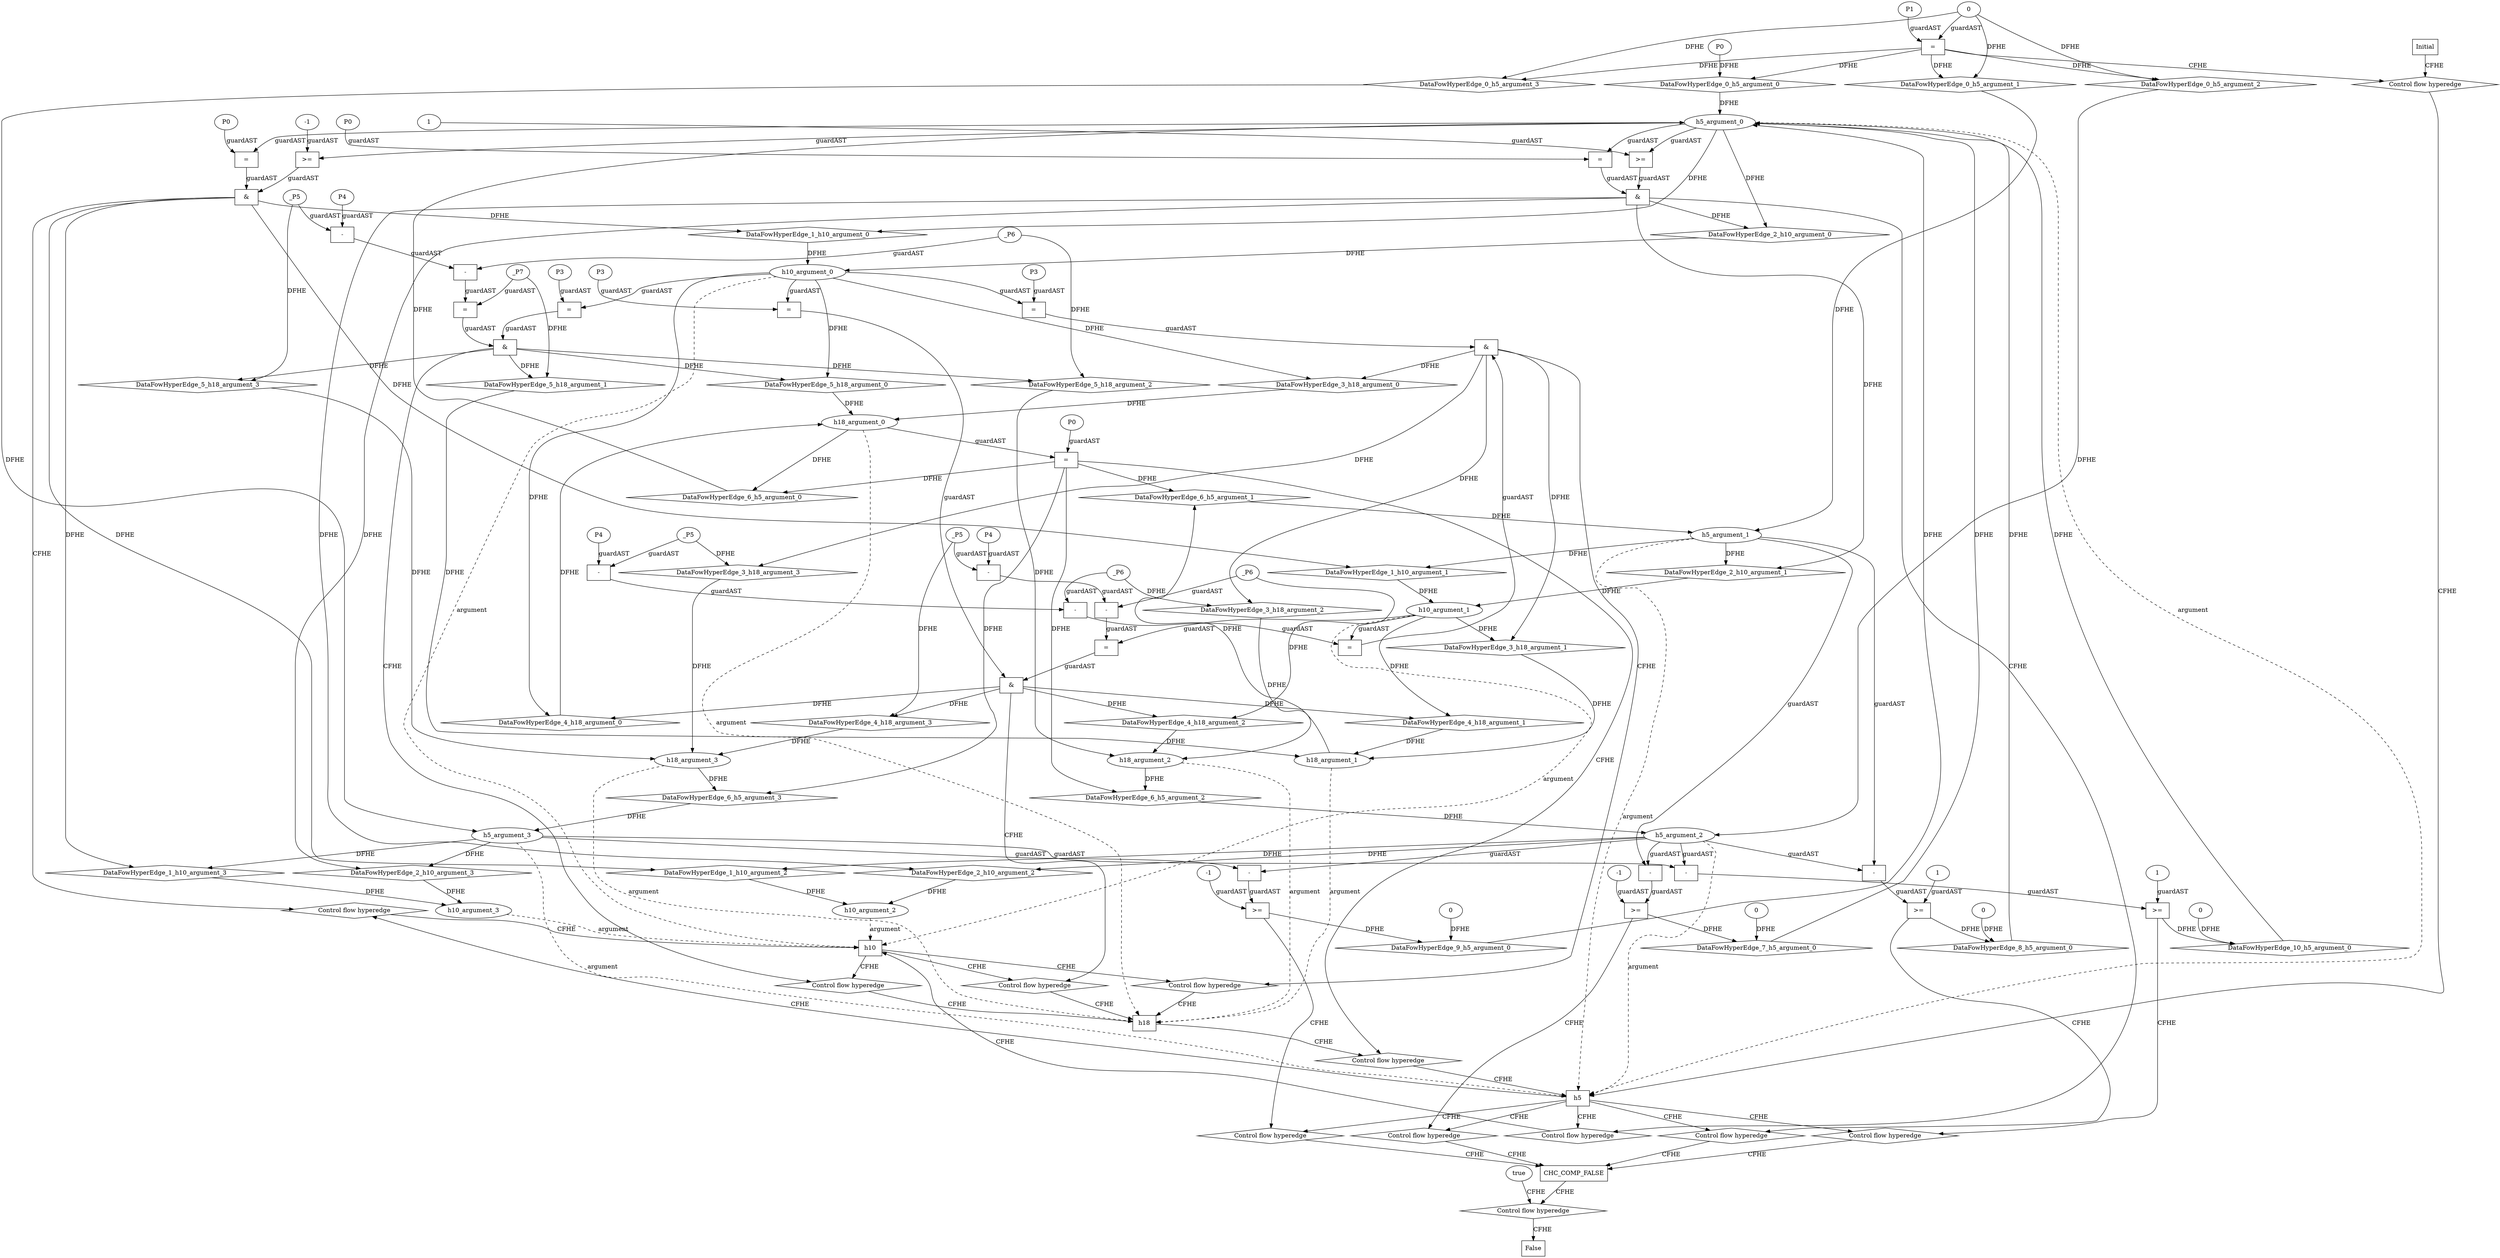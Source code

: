 // Horn Graph
digraph {
	"xxxh5___Initial_0xxxdataFlow_0_node_0" [label="P0"  nodeName="xxxh5___Initial_0xxxdataFlow_0_node_0" class=symbolicConstant GNNNodeID=4]
	"xxxh5___Initial_0xxxdataFlow1_node_0" [label="0"  nodeName="xxxh5___Initial_0xxxdataFlow1_node_0" class=IdealInt GNNNodeID=5]
	"xxxh5___Initial_0xxxguard_0_node_0" [label="="  nodeName="xxxh5___Initial_0xxxguard_0_node_0" class=Operator GNNNodeID=6 shape=rect]
	"xxxh5___Initial_0xxxguard_0_node_1" [label="P1"  nodeName="xxxh5___Initial_0xxxguard_0_node_1" class=symbolicConstant GNNNodeID=7]
		"xxxh5___Initial_0xxxguard_0_node_1" -> "xxxh5___Initial_0xxxguard_0_node_0" [ label="guardAST"]
		"xxxh5___Initial_0xxxdataFlow1_node_0" -> "xxxh5___Initial_0xxxguard_0_node_0" [ label="guardAST"]
	"xxxh10___h5_1xxxguard_0_node_0" [label=">="  nodeName="xxxh10___h5_1xxxguard_0_node_0" class=Operator GNNNodeID=12 shape=rect]
	"xxxh10___h5_1xxxguard_0_node_1" [label="-1"  nodeName="xxxh10___h5_1xxxguard_0_node_1" class=IdealInt GNNNodeID=13]
		"xxxh10___h5_1xxxguard_0_node_1" -> "xxxh10___h5_1xxxguard_0_node_0" [ label="guardAST"]
		"h5_argument_0" -> "xxxh10___h5_1xxxguard_0_node_0" [ label="guardAST"]
	"xxxh10___h5_1xxxguard1_node_0" [label="="  nodeName="xxxh10___h5_1xxxguard1_node_0" class=Operator GNNNodeID=14 shape=rect]
	"xxxh10___h5_1xxxguard1_node_1" [label="P0"  nodeName="xxxh10___h5_1xxxguard1_node_1" class=symbolicConstant GNNNodeID=15]
		"xxxh10___h5_1xxxguard1_node_1" -> "xxxh10___h5_1xxxguard1_node_0" [ label="guardAST"]
		"h5_argument_0" -> "xxxh10___h5_1xxxguard1_node_0" [ label="guardAST"]
	"xxxh10___h5_2xxxguard_0_node_0" [label=">="  nodeName="xxxh10___h5_2xxxguard_0_node_0" class=Operator GNNNodeID=16 shape=rect]
	"xxxh10___h5_2xxxguard_0_node_2" [label="1"  nodeName="xxxh10___h5_2xxxguard_0_node_2" class=IdealInt GNNNodeID=17]
		"h5_argument_0" -> "xxxh10___h5_2xxxguard_0_node_0" [ label="guardAST"]
		"xxxh10___h5_2xxxguard_0_node_2" -> "xxxh10___h5_2xxxguard_0_node_0" [ label="guardAST"]
	"xxxh10___h5_2xxxguard1_node_0" [label="="  nodeName="xxxh10___h5_2xxxguard1_node_0" class=Operator GNNNodeID=18 shape=rect]
	"xxxh10___h5_2xxxguard1_node_1" [label="P0"  nodeName="xxxh10___h5_2xxxguard1_node_1" class=symbolicConstant GNNNodeID=19]
		"xxxh10___h5_2xxxguard1_node_1" -> "xxxh10___h5_2xxxguard1_node_0" [ label="guardAST"]
		"h5_argument_0" -> "xxxh10___h5_2xxxguard1_node_0" [ label="guardAST"]
	"xxxh18___h10_3xxxdataFlow_0_node_0" [label="_P6"  nodeName="xxxh18___h10_3xxxdataFlow_0_node_0" class=symbolicConstant GNNNodeID=24]
	"xxxh18___h10_3xxxdataFlow1_node_0" [label="_P5"  nodeName="xxxh18___h10_3xxxdataFlow1_node_0" class=symbolicConstant GNNNodeID=25]
	"xxxh18___h10_3xxxguard_0_node_0" [label="="  nodeName="xxxh18___h10_3xxxguard_0_node_0" class=Operator GNNNodeID=26 shape=rect]
	"xxxh18___h10_3xxxguard_0_node_1" [label="P3"  nodeName="xxxh18___h10_3xxxguard_0_node_1" class=symbolicConstant GNNNodeID=27]
		"xxxh18___h10_3xxxguard_0_node_1" -> "xxxh18___h10_3xxxguard_0_node_0" [ label="guardAST"]
		"h10_argument_0" -> "xxxh18___h10_3xxxguard_0_node_0" [ label="guardAST"]
	"xxxh18___h10_3xxxguard1_node_0" [label="="  nodeName="xxxh18___h10_3xxxguard1_node_0" class=Operator GNNNodeID=28 shape=rect]
	"xxxh18___h10_3xxxguard1_node_2" [label="-"  nodeName="xxxh18___h10_3xxxguard1_node_2" class=Operator GNNNodeID=29 shape=rect]
	"xxxh18___h10_3xxxguard1_node_3" [label="-"  nodeName="xxxh18___h10_3xxxguard1_node_3" class=Operator GNNNodeID=30 shape=rect]
	"xxxh18___h10_3xxxguard1_node_4" [label="P4"  nodeName="xxxh18___h10_3xxxguard1_node_4" class=symbolicConstant GNNNodeID=31]
		"h10_argument_1" -> "xxxh18___h10_3xxxguard1_node_0" [ label="guardAST"]
		"xxxh18___h10_3xxxguard1_node_2" -> "xxxh18___h10_3xxxguard1_node_0" [ label="guardAST"]
		"xxxh18___h10_3xxxguard1_node_3" -> "xxxh18___h10_3xxxguard1_node_2" [ label="guardAST"]
		"xxxh18___h10_3xxxdataFlow_0_node_0" -> "xxxh18___h10_3xxxguard1_node_2" [ label="guardAST"]
		"xxxh18___h10_3xxxguard1_node_4" -> "xxxh18___h10_3xxxguard1_node_3" [ label="guardAST"]
		"xxxh18___h10_3xxxdataFlow1_node_0" -> "xxxh18___h10_3xxxguard1_node_3" [ label="guardAST"]
	"xxxh18___h10_4xxxdataFlow_0_node_0" [label="_P6"  nodeName="xxxh18___h10_4xxxdataFlow_0_node_0" class=symbolicConstant GNNNodeID=32]
	"xxxh18___h10_4xxxdataFlow1_node_0" [label="_P5"  nodeName="xxxh18___h10_4xxxdataFlow1_node_0" class=symbolicConstant GNNNodeID=33]
	"xxxh18___h10_4xxxguard_0_node_0" [label="="  nodeName="xxxh18___h10_4xxxguard_0_node_0" class=Operator GNNNodeID=34 shape=rect]
	"xxxh18___h10_4xxxguard_0_node_1" [label="P3"  nodeName="xxxh18___h10_4xxxguard_0_node_1" class=symbolicConstant GNNNodeID=35]
		"xxxh18___h10_4xxxguard_0_node_1" -> "xxxh18___h10_4xxxguard_0_node_0" [ label="guardAST"]
		"h10_argument_0" -> "xxxh18___h10_4xxxguard_0_node_0" [ label="guardAST"]
	"xxxh18___h10_4xxxguard1_node_0" [label="="  nodeName="xxxh18___h10_4xxxguard1_node_0" class=Operator GNNNodeID=36 shape=rect]
	"xxxh18___h10_4xxxguard1_node_2" [label="-"  nodeName="xxxh18___h10_4xxxguard1_node_2" class=Operator GNNNodeID=37 shape=rect]
	"xxxh18___h10_4xxxguard1_node_3" [label="-"  nodeName="xxxh18___h10_4xxxguard1_node_3" class=Operator GNNNodeID=38 shape=rect]
	"xxxh18___h10_4xxxguard1_node_4" [label="P4"  nodeName="xxxh18___h10_4xxxguard1_node_4" class=symbolicConstant GNNNodeID=39]
		"h10_argument_1" -> "xxxh18___h10_4xxxguard1_node_0" [ label="guardAST"]
		"xxxh18___h10_4xxxguard1_node_2" -> "xxxh18___h10_4xxxguard1_node_0" [ label="guardAST"]
		"xxxh18___h10_4xxxguard1_node_3" -> "xxxh18___h10_4xxxguard1_node_2" [ label="guardAST"]
		"xxxh18___h10_4xxxdataFlow_0_node_0" -> "xxxh18___h10_4xxxguard1_node_2" [ label="guardAST"]
		"xxxh18___h10_4xxxguard1_node_4" -> "xxxh18___h10_4xxxguard1_node_3" [ label="guardAST"]
		"xxxh18___h10_4xxxdataFlow1_node_0" -> "xxxh18___h10_4xxxguard1_node_3" [ label="guardAST"]
	"xxxh18___h10_5xxxdataFlow_0_node_0" [label="_P7"  nodeName="xxxh18___h10_5xxxdataFlow_0_node_0" class=symbolicConstant GNNNodeID=40]
	"xxxh18___h10_5xxxdataFlow1_node_0" [label="_P6"  nodeName="xxxh18___h10_5xxxdataFlow1_node_0" class=symbolicConstant GNNNodeID=41]
	"xxxh18___h10_5xxxdataFlow2_node_0" [label="_P5"  nodeName="xxxh18___h10_5xxxdataFlow2_node_0" class=symbolicConstant GNNNodeID=42]
	"xxxh18___h10_5xxxguard_0_node_0" [label="="  nodeName="xxxh18___h10_5xxxguard_0_node_0" class=Operator GNNNodeID=43 shape=rect]
	"xxxh18___h10_5xxxguard_0_node_1" [label="P3"  nodeName="xxxh18___h10_5xxxguard_0_node_1" class=symbolicConstant GNNNodeID=44]
		"xxxh18___h10_5xxxguard_0_node_1" -> "xxxh18___h10_5xxxguard_0_node_0" [ label="guardAST"]
		"h10_argument_0" -> "xxxh18___h10_5xxxguard_0_node_0" [ label="guardAST"]
	"xxxh18___h10_5xxxguard1_node_0" [label="="  nodeName="xxxh18___h10_5xxxguard1_node_0" class=Operator GNNNodeID=45 shape=rect]
	"xxxh18___h10_5xxxguard1_node_2" [label="-"  nodeName="xxxh18___h10_5xxxguard1_node_2" class=Operator GNNNodeID=46 shape=rect]
	"xxxh18___h10_5xxxguard1_node_3" [label="-"  nodeName="xxxh18___h10_5xxxguard1_node_3" class=Operator GNNNodeID=47 shape=rect]
	"xxxh18___h10_5xxxguard1_node_4" [label="P4"  nodeName="xxxh18___h10_5xxxguard1_node_4" class=symbolicConstant GNNNodeID=48]
		"xxxh18___h10_5xxxdataFlow_0_node_0" -> "xxxh18___h10_5xxxguard1_node_0" [ label="guardAST"]
		"xxxh18___h10_5xxxguard1_node_2" -> "xxxh18___h10_5xxxguard1_node_0" [ label="guardAST"]
		"xxxh18___h10_5xxxguard1_node_3" -> "xxxh18___h10_5xxxguard1_node_2" [ label="guardAST"]
		"xxxh18___h10_5xxxdataFlow1_node_0" -> "xxxh18___h10_5xxxguard1_node_2" [ label="guardAST"]
		"xxxh18___h10_5xxxguard1_node_4" -> "xxxh18___h10_5xxxguard1_node_3" [ label="guardAST"]
		"xxxh18___h10_5xxxdataFlow2_node_0" -> "xxxh18___h10_5xxxguard1_node_3" [ label="guardAST"]
	"xxxh5___h18_6xxxguard_0_node_0" [label="="  nodeName="xxxh5___h18_6xxxguard_0_node_0" class=Operator GNNNodeID=49 shape=rect]
	"xxxh5___h18_6xxxguard_0_node_1" [label="P0"  nodeName="xxxh5___h18_6xxxguard_0_node_1" class=symbolicConstant GNNNodeID=50]
		"xxxh5___h18_6xxxguard_0_node_1" -> "xxxh5___h18_6xxxguard_0_node_0" [ label="guardAST"]
		"h18_argument_0" -> "xxxh5___h18_6xxxguard_0_node_0" [ label="guardAST"]
	"xxxCHC_COMP_FALSE___h5_7xxxguard_0_node_0" [label=">="  nodeName="xxxCHC_COMP_FALSE___h5_7xxxguard_0_node_0" class=Operator GNNNodeID=51 shape=rect]
	"xxxCHC_COMP_FALSE___h5_7xxxguard_0_node_1" [label="-1"  nodeName="xxxCHC_COMP_FALSE___h5_7xxxguard_0_node_1" class=IdealInt GNNNodeID=52]
	"xxxCHC_COMP_FALSE___h5_7xxxguard_0_node_2" [label="-"  nodeName="xxxCHC_COMP_FALSE___h5_7xxxguard_0_node_2" class=Operator GNNNodeID=53 shape=rect]
		"xxxCHC_COMP_FALSE___h5_7xxxguard_0_node_1" -> "xxxCHC_COMP_FALSE___h5_7xxxguard_0_node_0" [ label="guardAST"]
		"xxxCHC_COMP_FALSE___h5_7xxxguard_0_node_2" -> "xxxCHC_COMP_FALSE___h5_7xxxguard_0_node_0" [ label="guardAST"]
		"h5_argument_1" -> "xxxCHC_COMP_FALSE___h5_7xxxguard_0_node_2" [ label="guardAST"]
		"h5_argument_2" -> "xxxCHC_COMP_FALSE___h5_7xxxguard_0_node_2" [ label="guardAST"]
	"xxxCHC_COMP_FALSE___h5_8xxxguard_0_node_0" [label=">="  nodeName="xxxCHC_COMP_FALSE___h5_8xxxguard_0_node_0" class=Operator GNNNodeID=54 shape=rect]
	"xxxCHC_COMP_FALSE___h5_8xxxguard_0_node_1" [label="-"  nodeName="xxxCHC_COMP_FALSE___h5_8xxxguard_0_node_1" class=Operator GNNNodeID=55 shape=rect]
	"xxxCHC_COMP_FALSE___h5_8xxxguard_0_node_4" [label="1"  nodeName="xxxCHC_COMP_FALSE___h5_8xxxguard_0_node_4" class=IdealInt GNNNodeID=56]
		"xxxCHC_COMP_FALSE___h5_8xxxguard_0_node_1" -> "xxxCHC_COMP_FALSE___h5_8xxxguard_0_node_0" [ label="guardAST"]
		"xxxCHC_COMP_FALSE___h5_8xxxguard_0_node_4" -> "xxxCHC_COMP_FALSE___h5_8xxxguard_0_node_0" [ label="guardAST"]
		"h5_argument_1" -> "xxxCHC_COMP_FALSE___h5_8xxxguard_0_node_1" [ label="guardAST"]
		"h5_argument_2" -> "xxxCHC_COMP_FALSE___h5_8xxxguard_0_node_1" [ label="guardAST"]
	"xxxCHC_COMP_FALSE___h5_9xxxguard_0_node_0" [label=">="  nodeName="xxxCHC_COMP_FALSE___h5_9xxxguard_0_node_0" class=Operator GNNNodeID=57 shape=rect]
	"xxxCHC_COMP_FALSE___h5_9xxxguard_0_node_1" [label="-1"  nodeName="xxxCHC_COMP_FALSE___h5_9xxxguard_0_node_1" class=IdealInt GNNNodeID=58]
	"xxxCHC_COMP_FALSE___h5_9xxxguard_0_node_2" [label="-"  nodeName="xxxCHC_COMP_FALSE___h5_9xxxguard_0_node_2" class=Operator GNNNodeID=59 shape=rect]
		"xxxCHC_COMP_FALSE___h5_9xxxguard_0_node_1" -> "xxxCHC_COMP_FALSE___h5_9xxxguard_0_node_0" [ label="guardAST"]
		"xxxCHC_COMP_FALSE___h5_9xxxguard_0_node_2" -> "xxxCHC_COMP_FALSE___h5_9xxxguard_0_node_0" [ label="guardAST"]
		"h5_argument_2" -> "xxxCHC_COMP_FALSE___h5_9xxxguard_0_node_2" [ label="guardAST"]
		"h5_argument_3" -> "xxxCHC_COMP_FALSE___h5_9xxxguard_0_node_2" [ label="guardAST"]
	"xxxCHC_COMP_FALSE___h5_10xxxguard_0_node_0" [label=">="  nodeName="xxxCHC_COMP_FALSE___h5_10xxxguard_0_node_0" class=Operator GNNNodeID=60 shape=rect]
	"xxxCHC_COMP_FALSE___h5_10xxxguard_0_node_1" [label="-"  nodeName="xxxCHC_COMP_FALSE___h5_10xxxguard_0_node_1" class=Operator GNNNodeID=61 shape=rect]
	"xxxCHC_COMP_FALSE___h5_10xxxguard_0_node_4" [label="1"  nodeName="xxxCHC_COMP_FALSE___h5_10xxxguard_0_node_4" class=IdealInt GNNNodeID=62]
		"xxxCHC_COMP_FALSE___h5_10xxxguard_0_node_1" -> "xxxCHC_COMP_FALSE___h5_10xxxguard_0_node_0" [ label="guardAST"]
		"xxxCHC_COMP_FALSE___h5_10xxxguard_0_node_4" -> "xxxCHC_COMP_FALSE___h5_10xxxguard_0_node_0" [ label="guardAST"]
		"h5_argument_2" -> "xxxCHC_COMP_FALSE___h5_10xxxguard_0_node_1" [ label="guardAST"]
		"h5_argument_3" -> "xxxCHC_COMP_FALSE___h5_10xxxguard_0_node_1" [ label="guardAST"]
	"xxxFALSE___CHC_COMP_FALSE_11xxxguard_0_node_0" [label="true"  nodeName="xxxFALSE___CHC_COMP_FALSE_11xxxguard_0_node_0" class=Constant GNNNodeID=63]
	"CHC_COMP_FALSE" [label="CHC_COMP_FALSE"  nodeName="CHC_COMP_FALSE" class=CONTROL GNNNodeID=64 shape="rect"]
	"h10" [label="h10"  nodeName="h10" class=CONTROL GNNNodeID=65 shape="rect"]
	"h18" [label="h18"  nodeName="h18" class=CONTROL GNNNodeID=66 shape="rect"]
	"h5" [label="h5"  nodeName="h5" class=CONTROL GNNNodeID=67 shape="rect"]
	"FALSE" [label="False"  nodeName=False class=CONTROL GNNNodeID=68 shape="rect"]
	"Initial" [label="Initial"  nodeName=Initial class=CONTROL GNNNodeID=69 shape="rect"]
	"ControlFowHyperEdge_0" [label="Control flow hyperedge"  hyperEdgeNodeID=0 nodeName=ControlFowHyperEdge_0 class=controlFlowHyperEdge shape="diamond"]
		"Initial" -> ControlFowHyperEdge_0 [ label="CFHE"]
		"ControlFowHyperEdge_0" -> "h5" [ label="CFHE"]
	"ControlFowHyperEdge_1" [label="Control flow hyperedge"  hyperEdgeNodeID=1 nodeName=ControlFowHyperEdge_1 class=controlFlowHyperEdge shape="diamond"]
		"h5" -> ControlFowHyperEdge_1 [ label="CFHE"]
		"ControlFowHyperEdge_1" -> "h10" [ label="CFHE"]
	"ControlFowHyperEdge_2" [label="Control flow hyperedge"  hyperEdgeNodeID=2 nodeName=ControlFowHyperEdge_2 class=controlFlowHyperEdge shape="diamond"]
		"h5" -> ControlFowHyperEdge_2 [ label="CFHE"]
		"ControlFowHyperEdge_2" -> "h10" [ label="CFHE"]
	"ControlFowHyperEdge_3" [label="Control flow hyperedge"  hyperEdgeNodeID=3 nodeName=ControlFowHyperEdge_3 class=controlFlowHyperEdge shape="diamond"]
		"h10" -> ControlFowHyperEdge_3 [ label="CFHE"]
		"ControlFowHyperEdge_3" -> "h18" [ label="CFHE"]
	"ControlFowHyperEdge_4" [label="Control flow hyperedge"  hyperEdgeNodeID=4 nodeName=ControlFowHyperEdge_4 class=controlFlowHyperEdge shape="diamond"]
		"h10" -> ControlFowHyperEdge_4 [ label="CFHE"]
		"ControlFowHyperEdge_4" -> "h18" [ label="CFHE"]
	"ControlFowHyperEdge_5" [label="Control flow hyperedge"  hyperEdgeNodeID=5 nodeName=ControlFowHyperEdge_5 class=controlFlowHyperEdge shape="diamond"]
		"h10" -> ControlFowHyperEdge_5 [ label="CFHE"]
		"ControlFowHyperEdge_5" -> "h18" [ label="CFHE"]
	"ControlFowHyperEdge_6" [label="Control flow hyperedge"  hyperEdgeNodeID=6 nodeName=ControlFowHyperEdge_6 class=controlFlowHyperEdge shape="diamond"]
		"h18" -> ControlFowHyperEdge_6 [ label="CFHE"]
		"ControlFowHyperEdge_6" -> "h5" [ label="CFHE"]
	"ControlFowHyperEdge_7" [label="Control flow hyperedge"  hyperEdgeNodeID=7 nodeName=ControlFowHyperEdge_7 class=controlFlowHyperEdge shape="diamond"]
		"h5" -> ControlFowHyperEdge_7 [ label="CFHE"]
		"ControlFowHyperEdge_7" -> "CHC_COMP_FALSE" [ label="CFHE"]
	"ControlFowHyperEdge_8" [label="Control flow hyperedge"  hyperEdgeNodeID=8 nodeName=ControlFowHyperEdge_8 class=controlFlowHyperEdge shape="diamond"]
		"h5" -> ControlFowHyperEdge_8 [ label="CFHE"]
		"ControlFowHyperEdge_8" -> "CHC_COMP_FALSE" [ label="CFHE"]
	"ControlFowHyperEdge_9" [label="Control flow hyperedge"  hyperEdgeNodeID=9 nodeName=ControlFowHyperEdge_9 class=controlFlowHyperEdge shape="diamond"]
		"h5" -> ControlFowHyperEdge_9 [ label="CFHE"]
		"ControlFowHyperEdge_9" -> "CHC_COMP_FALSE" [ label="CFHE"]
	"ControlFowHyperEdge_10" [label="Control flow hyperedge"  hyperEdgeNodeID=10 nodeName=ControlFowHyperEdge_10 class=controlFlowHyperEdge shape="diamond"]
		"h5" -> ControlFowHyperEdge_10 [ label="CFHE"]
		"ControlFowHyperEdge_10" -> "CHC_COMP_FALSE" [ label="CFHE"]
	"ControlFowHyperEdge_11" [label="Control flow hyperedge"  hyperEdgeNodeID=11 nodeName=ControlFowHyperEdge_11 class=controlFlowHyperEdge shape="diamond"]
		"CHC_COMP_FALSE" -> ControlFowHyperEdge_11 [ label="CFHE"]
		"ControlFowHyperEdge_11" -> "FALSE" [ label="CFHE"]
	"h5_argument_0" [label="h5_argument_0"  nodeName=argument0 class=argument shape=oval GNNNodeID=70 head="h5"]
		"h5_argument_0" -> "h5" [ label="argument" style=dashed]
	"h5_argument_1" [label="h5_argument_1"  nodeName=argument1 class=argument shape=oval GNNNodeID=70 head="h5"]
		"h5_argument_1" -> "h5" [ label="argument" style=dashed]
	"h5_argument_2" [label="h5_argument_2"  nodeName=argument2 class=argument shape=oval GNNNodeID=70 head="h5"]
		"h5_argument_2" -> "h5" [ label="argument" style=dashed]
	"h5_argument_3" [label="h5_argument_3"  nodeName=argument3 class=argument shape=oval GNNNodeID=70 head="h5"]
		"h5_argument_3" -> "h5" [ label="argument" style=dashed]
	"h10_argument_0" [label="h10_argument_0"  nodeName=argument0 class=argument shape=oval GNNNodeID=70 head="h10"]
		"h10_argument_0" -> "h10" [ label="argument" style=dashed]
	"h10_argument_1" [label="h10_argument_1"  nodeName=argument1 class=argument shape=oval GNNNodeID=70 head="h10"]
		"h10_argument_1" -> "h10" [ label="argument" style=dashed]
	"h10_argument_2" [label="h10_argument_2"  nodeName=argument2 class=argument shape=oval GNNNodeID=70 head="h10"]
		"h10_argument_2" -> "h10" [ label="argument" style=dashed]
	"h10_argument_3" [label="h10_argument_3"  nodeName=argument3 class=argument shape=oval GNNNodeID=70 head="h10"]
		"h10_argument_3" -> "h10" [ label="argument" style=dashed]
	"h18_argument_0" [label="h18_argument_0"  nodeName=argument0 class=argument shape=oval GNNNodeID=70 head="h18"]
		"h18_argument_0" -> "h18" [ label="argument" style=dashed]
	"h18_argument_1" [label="h18_argument_1"  nodeName=argument1 class=argument shape=oval GNNNodeID=70 head="h18"]
		"h18_argument_1" -> "h18" [ label="argument" style=dashed]
	"h18_argument_2" [label="h18_argument_2"  nodeName=argument2 class=argument shape=oval GNNNodeID=70 head="h18"]
		"h18_argument_2" -> "h18" [ label="argument" style=dashed]
	"h18_argument_3" [label="h18_argument_3"  nodeName=argument3 class=argument shape=oval GNNNodeID=70 head="h18"]
		"h18_argument_3" -> "h18" [ label="argument" style=dashed]
		"xxxh5___Initial_0xxxguard_0_node_0" -> "ControlFowHyperEdge_0" [ label="CFHE"]
	"xxxh10___h5_1xxx_and" [label="&"  andName="xxxh10___h5_1xxx_and" class=Operator shape=rect]
		"xxxh10___h5_1xxxguard_0_node_0" -> "xxxh10___h5_1xxx_and" [ label="guardAST"]
		"xxxh10___h5_1xxxguard1_node_0" -> "xxxh10___h5_1xxx_and" [ label="guardAST"]
		"xxxh10___h5_1xxx_and" -> "ControlFowHyperEdge_1" [ label="CFHE"]
	"xxxh10___h5_2xxx_and" [label="&"  andName="xxxh10___h5_2xxx_and" class=Operator shape=rect]
		"xxxh10___h5_2xxxguard_0_node_0" -> "xxxh10___h5_2xxx_and" [ label="guardAST"]
		"xxxh10___h5_2xxxguard1_node_0" -> "xxxh10___h5_2xxx_and" [ label="guardAST"]
		"xxxh10___h5_2xxx_and" -> "ControlFowHyperEdge_2" [ label="CFHE"]
	"xxxh18___h10_3xxx_and" [label="&"  andName="xxxh18___h10_3xxx_and" class=Operator shape=rect]
		"xxxh18___h10_3xxxguard_0_node_0" -> "xxxh18___h10_3xxx_and" [ label="guardAST"]
		"xxxh18___h10_3xxxguard1_node_0" -> "xxxh18___h10_3xxx_and" [ label="guardAST"]
		"xxxh18___h10_3xxx_and" -> "ControlFowHyperEdge_3" [ label="CFHE"]
	"xxxh18___h10_4xxx_and" [label="&"  andName="xxxh18___h10_4xxx_and" class=Operator shape=rect]
		"xxxh18___h10_4xxxguard_0_node_0" -> "xxxh18___h10_4xxx_and" [ label="guardAST"]
		"xxxh18___h10_4xxxguard1_node_0" -> "xxxh18___h10_4xxx_and" [ label="guardAST"]
		"xxxh18___h10_4xxx_and" -> "ControlFowHyperEdge_4" [ label="CFHE"]
	"xxxh18___h10_5xxx_and" [label="&"  andName="xxxh18___h10_5xxx_and" class=Operator shape=rect]
		"xxxh18___h10_5xxxguard_0_node_0" -> "xxxh18___h10_5xxx_and" [ label="guardAST"]
		"xxxh18___h10_5xxxguard1_node_0" -> "xxxh18___h10_5xxx_and" [ label="guardAST"]
		"xxxh18___h10_5xxx_and" -> "ControlFowHyperEdge_5" [ label="CFHE"]
		"xxxh5___h18_6xxxguard_0_node_0" -> "ControlFowHyperEdge_6" [ label="CFHE"]
		"xxxCHC_COMP_FALSE___h5_7xxxguard_0_node_0" -> "ControlFowHyperEdge_7" [ label="CFHE"]
		"xxxCHC_COMP_FALSE___h5_8xxxguard_0_node_0" -> "ControlFowHyperEdge_8" [ label="CFHE"]
		"xxxCHC_COMP_FALSE___h5_9xxxguard_0_node_0" -> "ControlFowHyperEdge_9" [ label="CFHE"]
		"xxxCHC_COMP_FALSE___h5_10xxxguard_0_node_0" -> "ControlFowHyperEdge_10" [ label="CFHE"]
		"xxxFALSE___CHC_COMP_FALSE_11xxxguard_0_node_0" -> "ControlFowHyperEdge_11" [ label="CFHE"]
	"xxxCHC_COMP_FALSE___h5_7xxxh5_argument_0_constant_0" [label="0"  nodeName="xxxCHC_COMP_FALSE___h5_7xxxh5_argument_0_constant_0" class=Constant]
	"DataFowHyperEdge_7_h5_argument_0" [label="DataFowHyperEdge_7_h5_argument_0"  nodeName="DataFowHyperEdge_7_h5_argument_0" class=DataFlowHyperedge shape=diamond]
		"DataFowHyperEdge_7_h5_argument_0" -> "h5_argument_0" [ label="DFHE"]
		"xxxCHC_COMP_FALSE___h5_7xxxguard_0_node_0" -> "DataFowHyperEdge_7_h5_argument_0" [ label="DFHE"]
		"xxxCHC_COMP_FALSE___h5_7xxxh5_argument_0_constant_0" -> "DataFowHyperEdge_7_h5_argument_0" [ label="DFHE"]
	"xxxCHC_COMP_FALSE___h5_8xxxh5_argument_0_constant_0" [label="0"  nodeName="xxxCHC_COMP_FALSE___h5_8xxxh5_argument_0_constant_0" class=Constant]
	"DataFowHyperEdge_8_h5_argument_0" [label="DataFowHyperEdge_8_h5_argument_0"  nodeName="DataFowHyperEdge_8_h5_argument_0" class=DataFlowHyperedge shape=diamond]
		"DataFowHyperEdge_8_h5_argument_0" -> "h5_argument_0" [ label="DFHE"]
		"xxxCHC_COMP_FALSE___h5_8xxxguard_0_node_0" -> "DataFowHyperEdge_8_h5_argument_0" [ label="DFHE"]
		"xxxCHC_COMP_FALSE___h5_8xxxh5_argument_0_constant_0" -> "DataFowHyperEdge_8_h5_argument_0" [ label="DFHE"]
	"xxxCHC_COMP_FALSE___h5_9xxxh5_argument_0_constant_0" [label="0"  nodeName="xxxCHC_COMP_FALSE___h5_9xxxh5_argument_0_constant_0" class=Constant]
	"DataFowHyperEdge_9_h5_argument_0" [label="DataFowHyperEdge_9_h5_argument_0"  nodeName="DataFowHyperEdge_9_h5_argument_0" class=DataFlowHyperedge shape=diamond]
		"DataFowHyperEdge_9_h5_argument_0" -> "h5_argument_0" [ label="DFHE"]
		"xxxCHC_COMP_FALSE___h5_9xxxguard_0_node_0" -> "DataFowHyperEdge_9_h5_argument_0" [ label="DFHE"]
		"xxxCHC_COMP_FALSE___h5_9xxxh5_argument_0_constant_0" -> "DataFowHyperEdge_9_h5_argument_0" [ label="DFHE"]
	"xxxCHC_COMP_FALSE___h5_10xxxh5_argument_0_constant_0" [label="0"  nodeName="xxxCHC_COMP_FALSE___h5_10xxxh5_argument_0_constant_0" class=Constant]
	"DataFowHyperEdge_10_h5_argument_0" [label="DataFowHyperEdge_10_h5_argument_0"  nodeName="DataFowHyperEdge_10_h5_argument_0" class=DataFlowHyperedge shape=diamond]
		"DataFowHyperEdge_10_h5_argument_0" -> "h5_argument_0" [ label="DFHE"]
		"xxxCHC_COMP_FALSE___h5_10xxxguard_0_node_0" -> "DataFowHyperEdge_10_h5_argument_0" [ label="DFHE"]
		"xxxCHC_COMP_FALSE___h5_10xxxh5_argument_0_constant_0" -> "DataFowHyperEdge_10_h5_argument_0" [ label="DFHE"]
		"h5_argument_0" -> "DataFowHyperEdge_1_h10_argument_0" [ label="DFHE"]
	"DataFowHyperEdge_1_h10_argument_0" [label="DataFowHyperEdge_1_h10_argument_0"  nodeName="DataFowHyperEdge_1_h10_argument_0" class=DataFlowHyperedge shape=diamond]
		"DataFowHyperEdge_1_h10_argument_0" -> "h10_argument_0" [ label="DFHE"]
		"xxxh10___h5_1xxx_and" -> "DataFowHyperEdge_1_h10_argument_0" [ label="DFHE"]
		"h5_argument_1" -> "DataFowHyperEdge_1_h10_argument_1" [ label="DFHE"]
	"DataFowHyperEdge_1_h10_argument_1" [label="DataFowHyperEdge_1_h10_argument_1"  nodeName="DataFowHyperEdge_1_h10_argument_1" class=DataFlowHyperedge shape=diamond]
		"DataFowHyperEdge_1_h10_argument_1" -> "h10_argument_1" [ label="DFHE"]
		"xxxh10___h5_1xxx_and" -> "DataFowHyperEdge_1_h10_argument_1" [ label="DFHE"]
		"h5_argument_2" -> "DataFowHyperEdge_1_h10_argument_2" [ label="DFHE"]
	"DataFowHyperEdge_1_h10_argument_2" [label="DataFowHyperEdge_1_h10_argument_2"  nodeName="DataFowHyperEdge_1_h10_argument_2" class=DataFlowHyperedge shape=diamond]
		"DataFowHyperEdge_1_h10_argument_2" -> "h10_argument_2" [ label="DFHE"]
		"xxxh10___h5_1xxx_and" -> "DataFowHyperEdge_1_h10_argument_2" [ label="DFHE"]
		"h5_argument_3" -> "DataFowHyperEdge_1_h10_argument_3" [ label="DFHE"]
	"DataFowHyperEdge_1_h10_argument_3" [label="DataFowHyperEdge_1_h10_argument_3"  nodeName="DataFowHyperEdge_1_h10_argument_3" class=DataFlowHyperedge shape=diamond]
		"DataFowHyperEdge_1_h10_argument_3" -> "h10_argument_3" [ label="DFHE"]
		"xxxh10___h5_1xxx_and" -> "DataFowHyperEdge_1_h10_argument_3" [ label="DFHE"]
		"h5_argument_0" -> "DataFowHyperEdge_2_h10_argument_0" [ label="DFHE"]
	"DataFowHyperEdge_2_h10_argument_0" [label="DataFowHyperEdge_2_h10_argument_0"  nodeName="DataFowHyperEdge_2_h10_argument_0" class=DataFlowHyperedge shape=diamond]
		"DataFowHyperEdge_2_h10_argument_0" -> "h10_argument_0" [ label="DFHE"]
		"xxxh10___h5_2xxx_and" -> "DataFowHyperEdge_2_h10_argument_0" [ label="DFHE"]
		"h5_argument_1" -> "DataFowHyperEdge_2_h10_argument_1" [ label="DFHE"]
	"DataFowHyperEdge_2_h10_argument_1" [label="DataFowHyperEdge_2_h10_argument_1"  nodeName="DataFowHyperEdge_2_h10_argument_1" class=DataFlowHyperedge shape=diamond]
		"DataFowHyperEdge_2_h10_argument_1" -> "h10_argument_1" [ label="DFHE"]
		"xxxh10___h5_2xxx_and" -> "DataFowHyperEdge_2_h10_argument_1" [ label="DFHE"]
		"h5_argument_2" -> "DataFowHyperEdge_2_h10_argument_2" [ label="DFHE"]
	"DataFowHyperEdge_2_h10_argument_2" [label="DataFowHyperEdge_2_h10_argument_2"  nodeName="DataFowHyperEdge_2_h10_argument_2" class=DataFlowHyperedge shape=diamond]
		"DataFowHyperEdge_2_h10_argument_2" -> "h10_argument_2" [ label="DFHE"]
		"xxxh10___h5_2xxx_and" -> "DataFowHyperEdge_2_h10_argument_2" [ label="DFHE"]
		"h5_argument_3" -> "DataFowHyperEdge_2_h10_argument_3" [ label="DFHE"]
	"DataFowHyperEdge_2_h10_argument_3" [label="DataFowHyperEdge_2_h10_argument_3"  nodeName="DataFowHyperEdge_2_h10_argument_3" class=DataFlowHyperedge shape=diamond]
		"DataFowHyperEdge_2_h10_argument_3" -> "h10_argument_3" [ label="DFHE"]
		"xxxh10___h5_2xxx_and" -> "DataFowHyperEdge_2_h10_argument_3" [ label="DFHE"]
		"h10_argument_0" -> "DataFowHyperEdge_3_h18_argument_0" [ label="DFHE"]
	"DataFowHyperEdge_3_h18_argument_0" [label="DataFowHyperEdge_3_h18_argument_0"  nodeName="DataFowHyperEdge_3_h18_argument_0" class=DataFlowHyperedge shape=diamond]
		"DataFowHyperEdge_3_h18_argument_0" -> "h18_argument_0" [ label="DFHE"]
		"xxxh18___h10_3xxx_and" -> "DataFowHyperEdge_3_h18_argument_0" [ label="DFHE"]
		"h10_argument_1" -> "DataFowHyperEdge_3_h18_argument_1" [ label="DFHE"]
	"DataFowHyperEdge_3_h18_argument_1" [label="DataFowHyperEdge_3_h18_argument_1"  nodeName="DataFowHyperEdge_3_h18_argument_1" class=DataFlowHyperedge shape=diamond]
		"DataFowHyperEdge_3_h18_argument_1" -> "h18_argument_1" [ label="DFHE"]
		"xxxh18___h10_3xxx_and" -> "DataFowHyperEdge_3_h18_argument_1" [ label="DFHE"]
		"h10_argument_0" -> "DataFowHyperEdge_4_h18_argument_0" [ label="DFHE"]
	"DataFowHyperEdge_4_h18_argument_0" [label="DataFowHyperEdge_4_h18_argument_0"  nodeName="DataFowHyperEdge_4_h18_argument_0" class=DataFlowHyperedge shape=diamond]
		"DataFowHyperEdge_4_h18_argument_0" -> "h18_argument_0" [ label="DFHE"]
		"xxxh18___h10_4xxx_and" -> "DataFowHyperEdge_4_h18_argument_0" [ label="DFHE"]
		"h10_argument_1" -> "DataFowHyperEdge_4_h18_argument_1" [ label="DFHE"]
	"DataFowHyperEdge_4_h18_argument_1" [label="DataFowHyperEdge_4_h18_argument_1"  nodeName="DataFowHyperEdge_4_h18_argument_1" class=DataFlowHyperedge shape=diamond]
		"DataFowHyperEdge_4_h18_argument_1" -> "h18_argument_1" [ label="DFHE"]
		"xxxh18___h10_4xxx_and" -> "DataFowHyperEdge_4_h18_argument_1" [ label="DFHE"]
		"h10_argument_0" -> "DataFowHyperEdge_5_h18_argument_0" [ label="DFHE"]
	"DataFowHyperEdge_5_h18_argument_0" [label="DataFowHyperEdge_5_h18_argument_0"  nodeName="DataFowHyperEdge_5_h18_argument_0" class=DataFlowHyperedge shape=diamond]
		"DataFowHyperEdge_5_h18_argument_0" -> "h18_argument_0" [ label="DFHE"]
		"xxxh18___h10_5xxx_and" -> "DataFowHyperEdge_5_h18_argument_0" [ label="DFHE"]
		"h18_argument_0" -> "DataFowHyperEdge_6_h5_argument_0" [ label="DFHE"]
	"DataFowHyperEdge_6_h5_argument_0" [label="DataFowHyperEdge_6_h5_argument_0"  nodeName="DataFowHyperEdge_6_h5_argument_0" class=DataFlowHyperedge shape=diamond]
		"DataFowHyperEdge_6_h5_argument_0" -> "h5_argument_0" [ label="DFHE"]
		"xxxh5___h18_6xxxguard_0_node_0" -> "DataFowHyperEdge_6_h5_argument_0" [ label="DFHE"]
		"h18_argument_1" -> "DataFowHyperEdge_6_h5_argument_1" [ label="DFHE"]
	"DataFowHyperEdge_6_h5_argument_1" [label="DataFowHyperEdge_6_h5_argument_1"  nodeName="DataFowHyperEdge_6_h5_argument_1" class=DataFlowHyperedge shape=diamond]
		"DataFowHyperEdge_6_h5_argument_1" -> "h5_argument_1" [ label="DFHE"]
		"xxxh5___h18_6xxxguard_0_node_0" -> "DataFowHyperEdge_6_h5_argument_1" [ label="DFHE"]
		"h18_argument_2" -> "DataFowHyperEdge_6_h5_argument_2" [ label="DFHE"]
	"DataFowHyperEdge_6_h5_argument_2" [label="DataFowHyperEdge_6_h5_argument_2"  nodeName="DataFowHyperEdge_6_h5_argument_2" class=DataFlowHyperedge shape=diamond]
		"DataFowHyperEdge_6_h5_argument_2" -> "h5_argument_2" [ label="DFHE"]
		"xxxh5___h18_6xxxguard_0_node_0" -> "DataFowHyperEdge_6_h5_argument_2" [ label="DFHE"]
		"h18_argument_3" -> "DataFowHyperEdge_6_h5_argument_3" [ label="DFHE"]
	"DataFowHyperEdge_6_h5_argument_3" [label="DataFowHyperEdge_6_h5_argument_3"  nodeName="DataFowHyperEdge_6_h5_argument_3" class=DataFlowHyperedge shape=diamond]
		"DataFowHyperEdge_6_h5_argument_3" -> "h5_argument_3" [ label="DFHE"]
		"xxxh5___h18_6xxxguard_0_node_0" -> "DataFowHyperEdge_6_h5_argument_3" [ label="DFHE"]
	"DataFowHyperEdge_0_h5_argument_0" [label="DataFowHyperEdge_0_h5_argument_0"  nodeName="DataFowHyperEdge_0_h5_argument_0" class=DataFlowHyperedge shape=diamond]
		"DataFowHyperEdge_0_h5_argument_0" -> "h5_argument_0" [ label="DFHE"]
		"xxxh5___Initial_0xxxguard_0_node_0" -> "DataFowHyperEdge_0_h5_argument_0" [ label="DFHE"]
		"xxxh5___Initial_0xxxdataFlow_0_node_0" -> "DataFowHyperEdge_0_h5_argument_0" [ label="DFHE"]
	"DataFowHyperEdge_0_h5_argument_1" [label="DataFowHyperEdge_0_h5_argument_1"  nodeName="DataFowHyperEdge_0_h5_argument_1" class=DataFlowHyperedge shape=diamond]
		"DataFowHyperEdge_0_h5_argument_1" -> "h5_argument_1" [ label="DFHE"]
		"xxxh5___Initial_0xxxguard_0_node_0" -> "DataFowHyperEdge_0_h5_argument_1" [ label="DFHE"]
		"xxxh5___Initial_0xxxdataFlow1_node_0" -> "DataFowHyperEdge_0_h5_argument_1" [ label="DFHE"]
	"DataFowHyperEdge_0_h5_argument_2" [label="DataFowHyperEdge_0_h5_argument_2"  nodeName="DataFowHyperEdge_0_h5_argument_2" class=DataFlowHyperedge shape=diamond]
		"DataFowHyperEdge_0_h5_argument_2" -> "h5_argument_2" [ label="DFHE"]
		"xxxh5___Initial_0xxxguard_0_node_0" -> "DataFowHyperEdge_0_h5_argument_2" [ label="DFHE"]
		"xxxh5___Initial_0xxxdataFlow1_node_0" -> "DataFowHyperEdge_0_h5_argument_2" [ label="DFHE"]
	"DataFowHyperEdge_0_h5_argument_3" [label="DataFowHyperEdge_0_h5_argument_3"  nodeName="DataFowHyperEdge_0_h5_argument_3" class=DataFlowHyperedge shape=diamond]
		"DataFowHyperEdge_0_h5_argument_3" -> "h5_argument_3" [ label="DFHE"]
		"xxxh5___Initial_0xxxguard_0_node_0" -> "DataFowHyperEdge_0_h5_argument_3" [ label="DFHE"]
		"xxxh5___Initial_0xxxdataFlow1_node_0" -> "DataFowHyperEdge_0_h5_argument_3" [ label="DFHE"]
	"DataFowHyperEdge_3_h18_argument_2" [label="DataFowHyperEdge_3_h18_argument_2"  nodeName="DataFowHyperEdge_3_h18_argument_2" class=DataFlowHyperedge shape=diamond]
		"DataFowHyperEdge_3_h18_argument_2" -> "h18_argument_2" [ label="DFHE"]
		"xxxh18___h10_3xxx_and" -> "DataFowHyperEdge_3_h18_argument_2" [ label="DFHE"]
		"xxxh18___h10_3xxxdataFlow_0_node_0" -> "DataFowHyperEdge_3_h18_argument_2" [ label="DFHE"]
	"DataFowHyperEdge_3_h18_argument_3" [label="DataFowHyperEdge_3_h18_argument_3"  nodeName="DataFowHyperEdge_3_h18_argument_3" class=DataFlowHyperedge shape=diamond]
		"DataFowHyperEdge_3_h18_argument_3" -> "h18_argument_3" [ label="DFHE"]
		"xxxh18___h10_3xxx_and" -> "DataFowHyperEdge_3_h18_argument_3" [ label="DFHE"]
		"xxxh18___h10_3xxxdataFlow1_node_0" -> "DataFowHyperEdge_3_h18_argument_3" [ label="DFHE"]
	"DataFowHyperEdge_4_h18_argument_2" [label="DataFowHyperEdge_4_h18_argument_2"  nodeName="DataFowHyperEdge_4_h18_argument_2" class=DataFlowHyperedge shape=diamond]
		"DataFowHyperEdge_4_h18_argument_2" -> "h18_argument_2" [ label="DFHE"]
		"xxxh18___h10_4xxx_and" -> "DataFowHyperEdge_4_h18_argument_2" [ label="DFHE"]
		"xxxh18___h10_4xxxdataFlow_0_node_0" -> "DataFowHyperEdge_4_h18_argument_2" [ label="DFHE"]
	"DataFowHyperEdge_4_h18_argument_3" [label="DataFowHyperEdge_4_h18_argument_3"  nodeName="DataFowHyperEdge_4_h18_argument_3" class=DataFlowHyperedge shape=diamond]
		"DataFowHyperEdge_4_h18_argument_3" -> "h18_argument_3" [ label="DFHE"]
		"xxxh18___h10_4xxx_and" -> "DataFowHyperEdge_4_h18_argument_3" [ label="DFHE"]
		"xxxh18___h10_4xxxdataFlow1_node_0" -> "DataFowHyperEdge_4_h18_argument_3" [ label="DFHE"]
	"DataFowHyperEdge_5_h18_argument_1" [label="DataFowHyperEdge_5_h18_argument_1"  nodeName="DataFowHyperEdge_5_h18_argument_1" class=DataFlowHyperedge shape=diamond]
		"DataFowHyperEdge_5_h18_argument_1" -> "h18_argument_1" [ label="DFHE"]
		"xxxh18___h10_5xxx_and" -> "DataFowHyperEdge_5_h18_argument_1" [ label="DFHE"]
		"xxxh18___h10_5xxxdataFlow_0_node_0" -> "DataFowHyperEdge_5_h18_argument_1" [ label="DFHE"]
	"DataFowHyperEdge_5_h18_argument_2" [label="DataFowHyperEdge_5_h18_argument_2"  nodeName="DataFowHyperEdge_5_h18_argument_2" class=DataFlowHyperedge shape=diamond]
		"DataFowHyperEdge_5_h18_argument_2" -> "h18_argument_2" [ label="DFHE"]
		"xxxh18___h10_5xxx_and" -> "DataFowHyperEdge_5_h18_argument_2" [ label="DFHE"]
		"xxxh18___h10_5xxxdataFlow1_node_0" -> "DataFowHyperEdge_5_h18_argument_2" [ label="DFHE"]
	"DataFowHyperEdge_5_h18_argument_3" [label="DataFowHyperEdge_5_h18_argument_3"  nodeName="DataFowHyperEdge_5_h18_argument_3" class=DataFlowHyperedge shape=diamond]
		"DataFowHyperEdge_5_h18_argument_3" -> "h18_argument_3" [ label="DFHE"]
		"xxxh18___h10_5xxx_and" -> "DataFowHyperEdge_5_h18_argument_3" [ label="DFHE"]
		"xxxh18___h10_5xxxdataFlow2_node_0" -> "DataFowHyperEdge_5_h18_argument_3" [ label="DFHE"]
}
